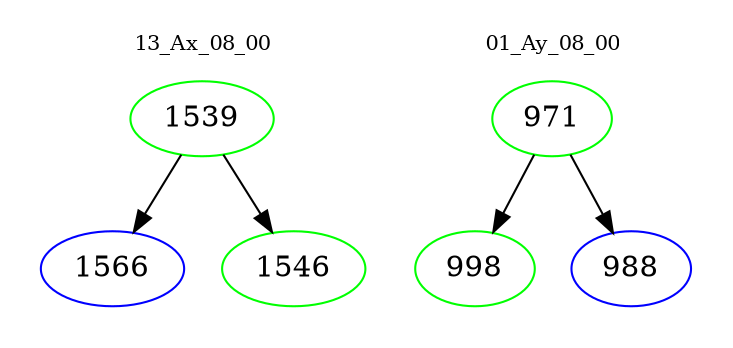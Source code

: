 digraph{
subgraph cluster_0 {
color = white
label = "13_Ax_08_00";
fontsize=10;
T0_1539 [label="1539", color="green"]
T0_1539 -> T0_1566 [color="black"]
T0_1566 [label="1566", color="blue"]
T0_1539 -> T0_1546 [color="black"]
T0_1546 [label="1546", color="green"]
}
subgraph cluster_1 {
color = white
label = "01_Ay_08_00";
fontsize=10;
T1_971 [label="971", color="green"]
T1_971 -> T1_998 [color="black"]
T1_998 [label="998", color="green"]
T1_971 -> T1_988 [color="black"]
T1_988 [label="988", color="blue"]
}
}
